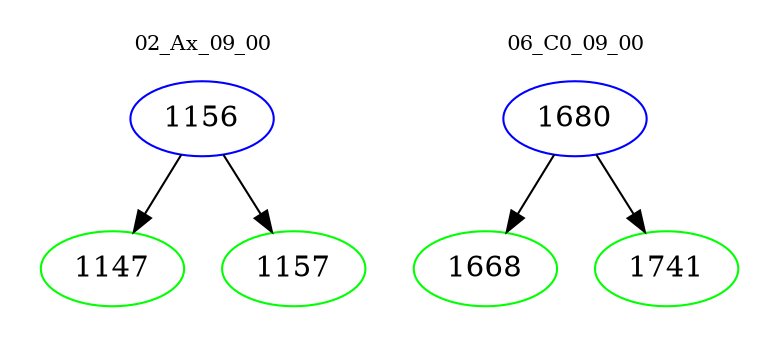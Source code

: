 digraph{
subgraph cluster_0 {
color = white
label = "02_Ax_09_00";
fontsize=10;
T0_1156 [label="1156", color="blue"]
T0_1156 -> T0_1147 [color="black"]
T0_1147 [label="1147", color="green"]
T0_1156 -> T0_1157 [color="black"]
T0_1157 [label="1157", color="green"]
}
subgraph cluster_1 {
color = white
label = "06_C0_09_00";
fontsize=10;
T1_1680 [label="1680", color="blue"]
T1_1680 -> T1_1668 [color="black"]
T1_1668 [label="1668", color="green"]
T1_1680 -> T1_1741 [color="black"]
T1_1741 [label="1741", color="green"]
}
}
